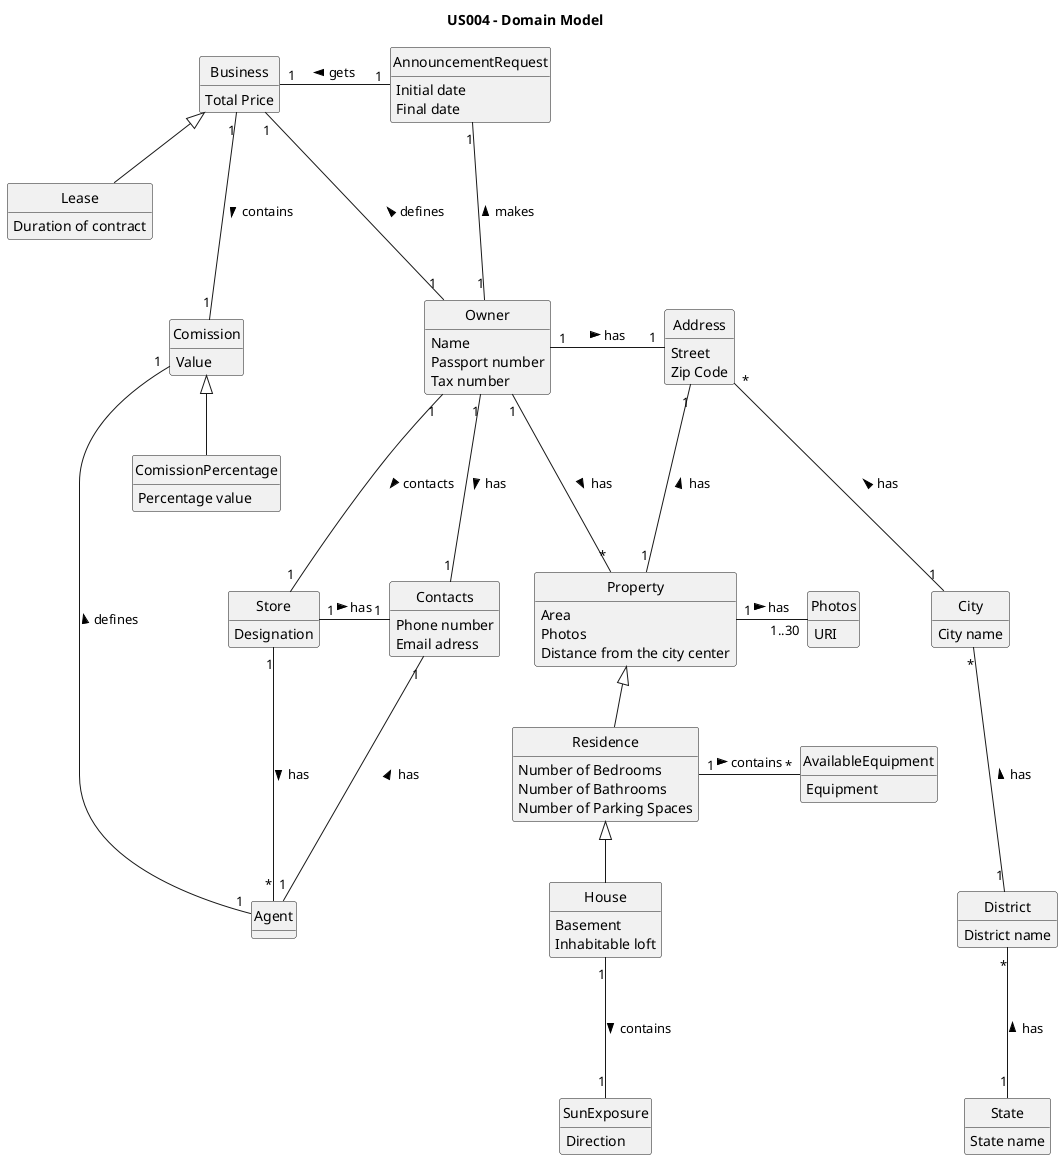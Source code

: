 @startuml

title US004 - Domain Model

skinparam groupInheritance 2
skinparam monochrome true
skinparam packageStyle rectangle
skinparam shadowing false
skinparam classAttributeIconSize 0
hide circle
hide methods

class Property

class House

class Residence

class Address

class Contacts

class Owner

class Comission

class Agent

class Photos

class Business

class AvailableEquipment

class Lease

class SunExposure

class Store

class City

class District

class State

class ComissionPercentage

class AnnouncementRequest

class City {
    City name
}

class District {
    District name
}

class Photos {
    URI
}

class State {
    State name
}

class AvailableEquipment {
    Equipment
}

class ComissionPercentage {
    Percentage value
}


class Contacts {
    Phone number
    Email adress
}

class Owner {
    Name
    Passport number
    Tax number
}

class Lease {
    Duration of contract
}

class AnnouncementRequest {
    Initial date
    Final date
}

class Business {
    Total Price
}

class Residence {
    Number of Bedrooms
    Number of Bathrooms
    Number of Parking Spaces
}

class Store {
    Designation
}

class Property {
    Area
    Photos
    Distance from the city center
}

class House {
    Basement
    Inhabitable loft
}

class SunExposure {
    Direction
}

class Address {
    Street
    Zip Code
}

class Comission {
    Value
}

Residence <|-- House
Property <|-- Residence
SunExposure "1" -up-- "1" House: contains <
Address "1" -right-- "1" Property: has <
Address "1" -right-- "1" Owner: has <
Owner "1" -down-- "*" Property: has >
Owner "1" -right- "1" Store: contacts >
Agent "*" -left-- "1" Store: has <
Address "*" -down-- "1" City: has <
State "1" -up-- "*" District: has >
District "1" -up-- "*" City: has >
AvailableEquipment "*" -left-- "1" Residence: contains <
Owner "1" -up-- "1" Business: defines >
Owner "1" -down-- "1" Contacts: has >
Store "1" -right-- "1" Contacts: has >
Agent "1" -up-- "1" Contacts: has >
Comission "1" -down-- "1" Agent: defines <
Comission "1" -up-- "1" Business: contains <
Comission <|-- ComissionPercentage
Business <|-- Lease
Property "1" -right-- "1..30" Photos: has >
Owner "1" -up-- "1" AnnouncementRequest: makes >
Business "1" -right-- "1" AnnouncementRequest: gets <

@enduml